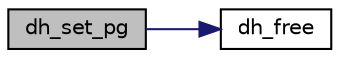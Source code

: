 digraph "dh_set_pg"
{
 // LATEX_PDF_SIZE
  edge [fontname="Helvetica",fontsize="10",labelfontname="Helvetica",labelfontsize="10"];
  node [fontname="Helvetica",fontsize="10",shape=record];
  rankdir="LR";
  Node4 [label="dh_set_pg",height=0.2,width=0.4,color="black", fillcolor="grey75", style="filled", fontcolor="black",tooltip="Import DH key parts p and g from raw numbers."];
  Node4 -> Node5 [color="midnightblue",fontsize="10",style="solid",fontname="Helvetica"];
  Node5 [label="dh_free",height=0.2,width=0.4,color="black", fillcolor="white", style="filled",URL="$dh__free_8c.html#ac6413849059daca7d0482fa400db5d82",tooltip="Free the allocated ram for a DH key."];
}
